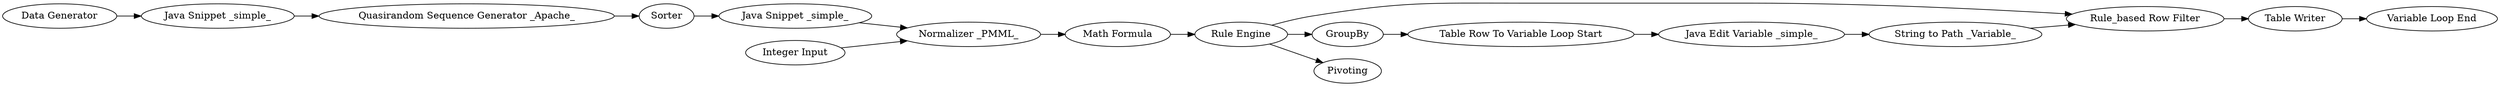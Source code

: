 digraph {
	28 -> 23
	12 -> 26
	13 -> 10
	10 -> 11
	20 -> 21
	21 -> 13
	16 -> 12
	23 -> 27
	16 -> 23
	16 -> 19
	4 -> 20
	26 -> 22
	11 -> 16
	27 -> 29
	15 -> 10
	22 -> 28
	2 -> 4
	16 [label="Rule Engine"]
	27 [label="Table Writer"]
	20 [label="Quasirandom Sequence Generator _Apache_"]
	13 [label="Java Snippet _simple_"]
	22 [label="Java Edit Variable _simple_"]
	29 [label="Variable Loop End"]
	28 [label="String to Path _Variable_"]
	11 [label="Math Formula"]
	4 [label="Java Snippet _simple_"]
	26 [label="Table Row To Variable Loop Start"]
	23 [label="Rule_based Row Filter"]
	21 [label=Sorter]
	15 [label="Integer Input"]
	12 [label=GroupBy]
	2 [label="Data Generator"]
	10 [label="Normalizer _PMML_"]
	19 [label=Pivoting]
	rankdir=LR
}
